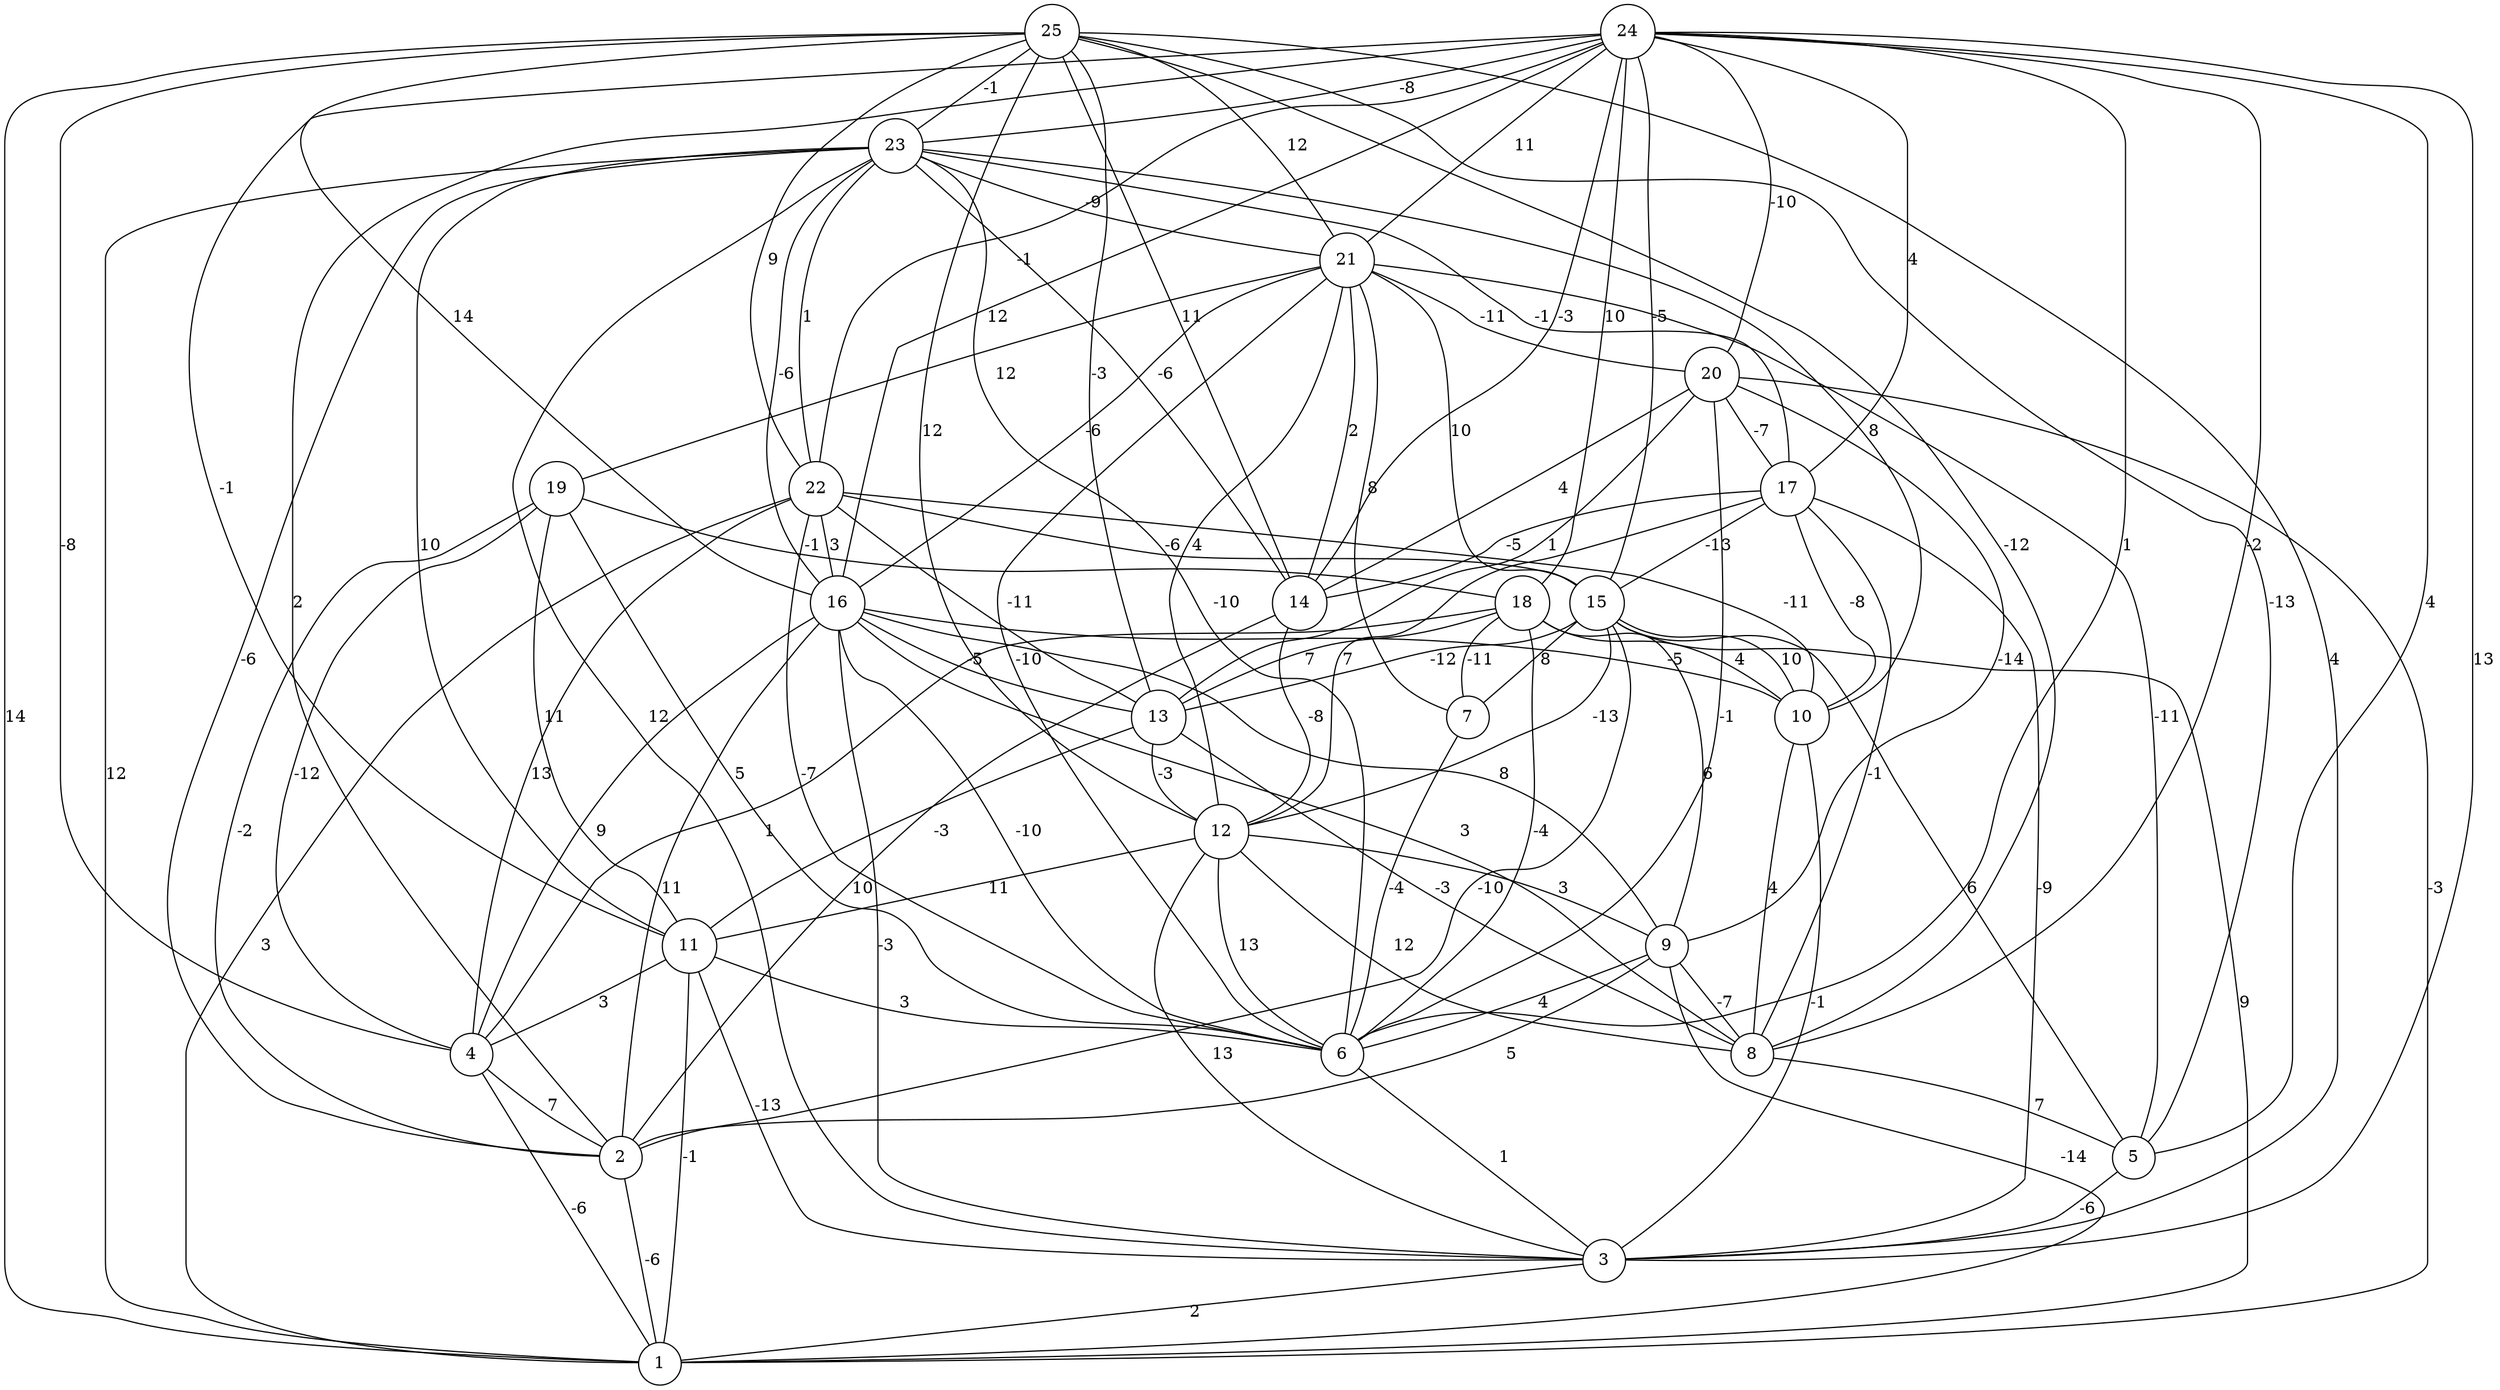 graph { 
	 fontname="Helvetica,Arial,sans-serif" 
	 node [shape = circle]; 
	 25 -- 1 [label = "14"];
	 25 -- 3 [label = "4"];
	 25 -- 4 [label = "-8"];
	 25 -- 5 [label = "-13"];
	 25 -- 8 [label = "-12"];
	 25 -- 12 [label = "12"];
	 25 -- 13 [label = "-3"];
	 25 -- 14 [label = "11"];
	 25 -- 16 [label = "14"];
	 25 -- 21 [label = "12"];
	 25 -- 22 [label = "9"];
	 25 -- 23 [label = "-1"];
	 24 -- 2 [label = "2"];
	 24 -- 3 [label = "13"];
	 24 -- 5 [label = "4"];
	 24 -- 6 [label = "1"];
	 24 -- 8 [label = "-2"];
	 24 -- 11 [label = "-1"];
	 24 -- 14 [label = "-3"];
	 24 -- 15 [label = "-5"];
	 24 -- 16 [label = "12"];
	 24 -- 17 [label = "4"];
	 24 -- 18 [label = "10"];
	 24 -- 20 [label = "-10"];
	 24 -- 21 [label = "11"];
	 24 -- 22 [label = "-1"];
	 24 -- 23 [label = "-8"];
	 23 -- 1 [label = "12"];
	 23 -- 2 [label = "-6"];
	 23 -- 3 [label = "12"];
	 23 -- 6 [label = "-10"];
	 23 -- 10 [label = "8"];
	 23 -- 11 [label = "10"];
	 23 -- 14 [label = "-6"];
	 23 -- 16 [label = "-6"];
	 23 -- 17 [label = "-1"];
	 23 -- 21 [label = "-9"];
	 23 -- 22 [label = "1"];
	 22 -- 1 [label = "3"];
	 22 -- 4 [label = "13"];
	 22 -- 6 [label = "-7"];
	 22 -- 10 [label = "-11"];
	 22 -- 13 [label = "-11"];
	 22 -- 15 [label = "-6"];
	 22 -- 16 [label = "3"];
	 21 -- 5 [label = "-11"];
	 21 -- 6 [label = "-10"];
	 21 -- 7 [label = "8"];
	 21 -- 12 [label = "4"];
	 21 -- 14 [label = "2"];
	 21 -- 15 [label = "10"];
	 21 -- 16 [label = "-6"];
	 21 -- 19 [label = "12"];
	 21 -- 20 [label = "-11"];
	 20 -- 1 [label = "-3"];
	 20 -- 6 [label = "-1"];
	 20 -- 9 [label = "-14"];
	 20 -- 13 [label = "1"];
	 20 -- 14 [label = "4"];
	 20 -- 17 [label = "-7"];
	 19 -- 2 [label = "-2"];
	 19 -- 4 [label = "-12"];
	 19 -- 6 [label = "5"];
	 19 -- 11 [label = "11"];
	 19 -- 18 [label = "-1"];
	 18 -- 4 [label = "1"];
	 18 -- 6 [label = "-4"];
	 18 -- 7 [label = "-11"];
	 18 -- 9 [label = "6"];
	 18 -- 10 [label = "4"];
	 18 -- 13 [label = "7"];
	 17 -- 3 [label = "-9"];
	 17 -- 8 [label = "-1"];
	 17 -- 10 [label = "-8"];
	 17 -- 12 [label = "7"];
	 17 -- 14 [label = "-5"];
	 17 -- 15 [label = "-13"];
	 16 -- 2 [label = "11"];
	 16 -- 3 [label = "-3"];
	 16 -- 4 [label = "9"];
	 16 -- 6 [label = "-10"];
	 16 -- 8 [label = "3"];
	 16 -- 9 [label = "8"];
	 16 -- 10 [label = "-5"];
	 16 -- 13 [label = "-5"];
	 15 -- 1 [label = "9"];
	 15 -- 2 [label = "-10"];
	 15 -- 5 [label = "6"];
	 15 -- 7 [label = "8"];
	 15 -- 10 [label = "10"];
	 15 -- 12 [label = "-13"];
	 15 -- 13 [label = "-12"];
	 14 -- 2 [label = "10"];
	 14 -- 12 [label = "-8"];
	 13 -- 8 [label = "-3"];
	 13 -- 11 [label = "-3"];
	 13 -- 12 [label = "-3"];
	 12 -- 3 [label = "13"];
	 12 -- 6 [label = "13"];
	 12 -- 8 [label = "12"];
	 12 -- 9 [label = "3"];
	 12 -- 11 [label = "11"];
	 11 -- 1 [label = "-1"];
	 11 -- 3 [label = "-13"];
	 11 -- 4 [label = "3"];
	 11 -- 6 [label = "3"];
	 10 -- 3 [label = "-1"];
	 10 -- 8 [label = "4"];
	 9 -- 1 [label = "-14"];
	 9 -- 2 [label = "5"];
	 9 -- 6 [label = "4"];
	 9 -- 8 [label = "-7"];
	 8 -- 5 [label = "7"];
	 7 -- 6 [label = "-4"];
	 6 -- 3 [label = "1"];
	 5 -- 3 [label = "-6"];
	 4 -- 1 [label = "-6"];
	 4 -- 2 [label = "7"];
	 3 -- 1 [label = "2"];
	 2 -- 1 [label = "-6"];
	 1;
	 2;
	 3;
	 4;
	 5;
	 6;
	 7;
	 8;
	 9;
	 10;
	 11;
	 12;
	 13;
	 14;
	 15;
	 16;
	 17;
	 18;
	 19;
	 20;
	 21;
	 22;
	 23;
	 24;
	 25;
}
